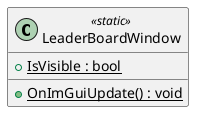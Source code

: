 @startuml
class LeaderBoardWindow <<static>> {
    + {static} IsVisible : bool
    + {static} OnImGuiUpdate() : void
}
@enduml
